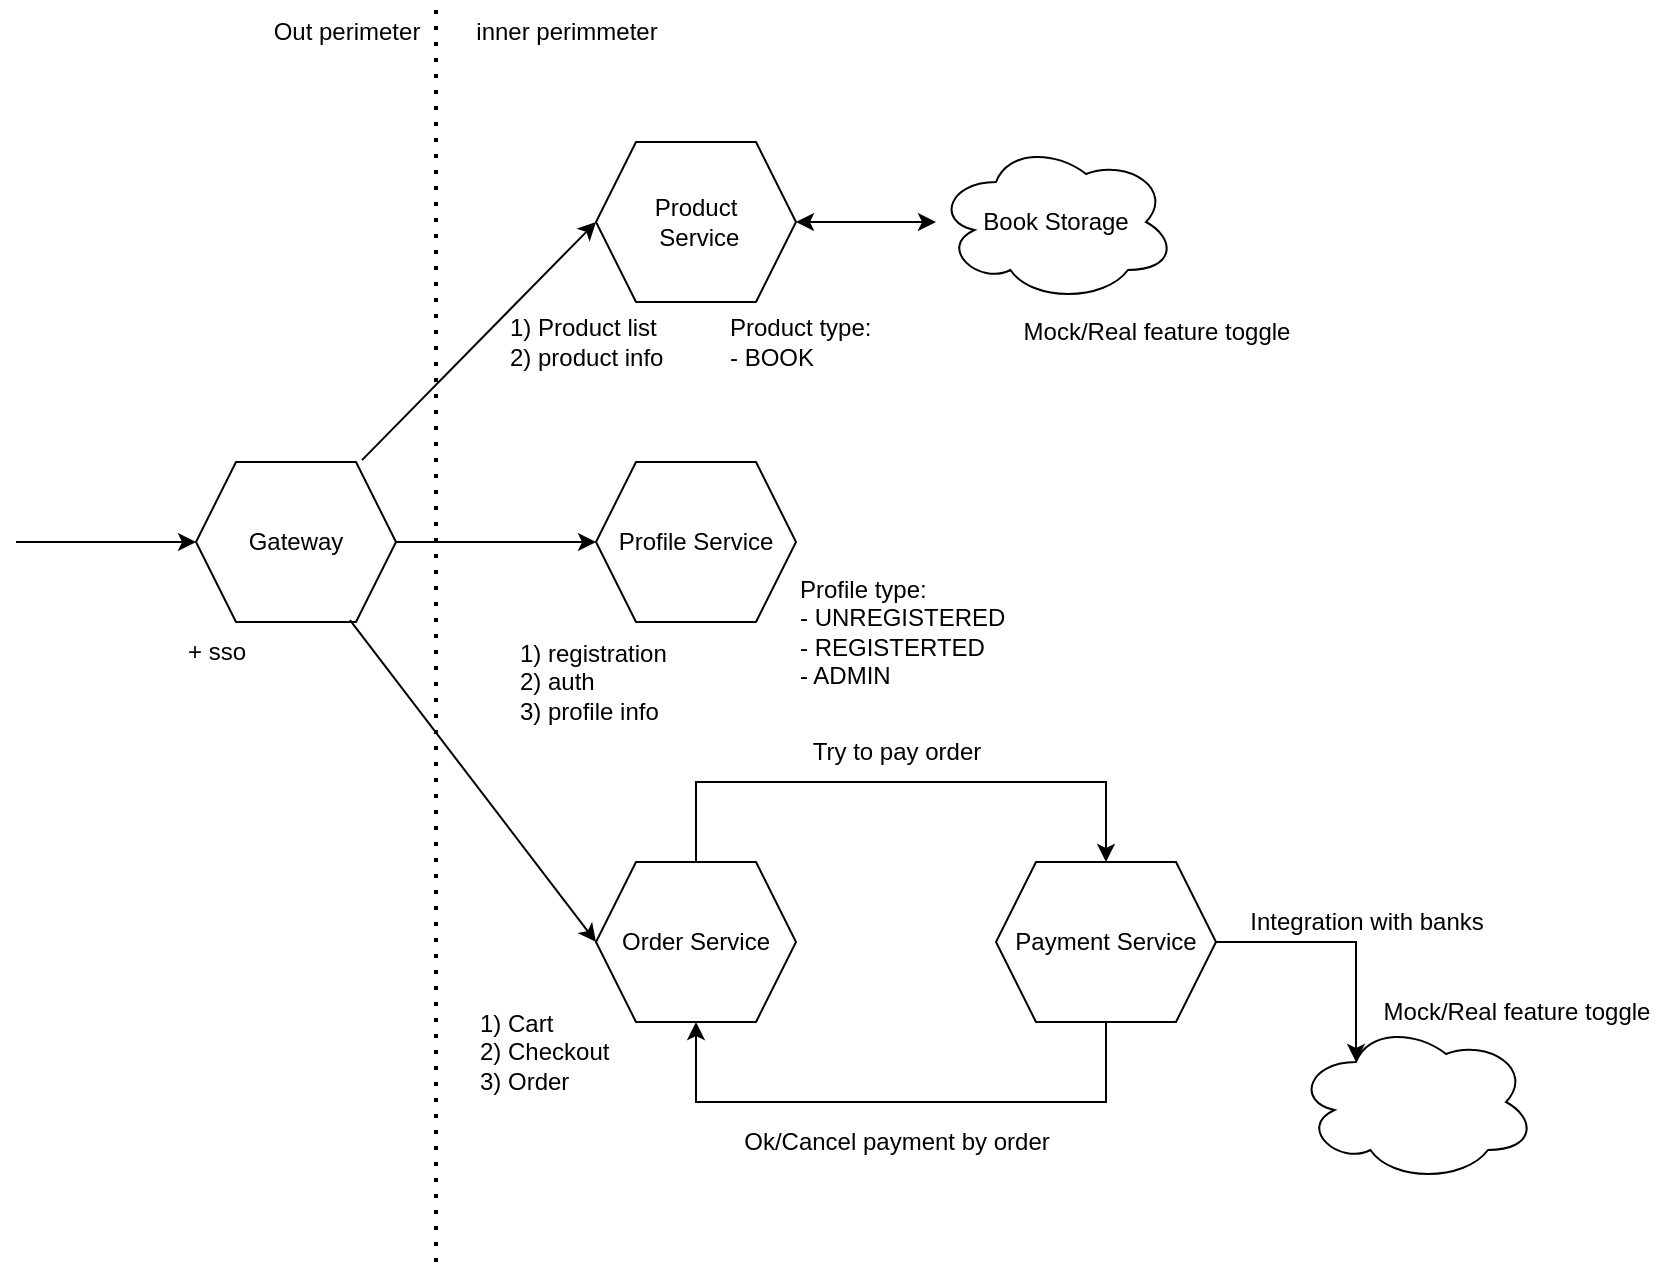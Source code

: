 <mxfile version="20.7.4"><diagram id="SEiiY-M_3I1f0GHJ1-QI" name="Page-1"><mxGraphModel dx="1434" dy="768" grid="1" gridSize="10" guides="1" tooltips="1" connect="1" arrows="1" fold="1" page="1" pageScale="1" pageWidth="850" pageHeight="1100" math="0" shadow="0"><root><mxCell id="0"/><mxCell id="1" parent="0"/><mxCell id="n04F6Qu5rOEGy-tIqBG3-5" value="Gateway" style="shape=hexagon;perimeter=hexagonPerimeter2;whiteSpace=wrap;html=1;fixedSize=1;" vertex="1" parent="1"><mxGeometry x="120" y="240" width="100" height="80" as="geometry"/></mxCell><mxCell id="n04F6Qu5rOEGy-tIqBG3-6" value="Profile Service" style="shape=hexagon;perimeter=hexagonPerimeter2;whiteSpace=wrap;html=1;fixedSize=1;" vertex="1" parent="1"><mxGeometry x="320" y="240" width="100" height="80" as="geometry"/></mxCell><mxCell id="n04F6Qu5rOEGy-tIqBG3-7" value="&lt;div&gt;Product&lt;/div&gt;&lt;div&gt;&amp;nbsp;Service&lt;/div&gt;" style="shape=hexagon;perimeter=hexagonPerimeter2;whiteSpace=wrap;html=1;fixedSize=1;" vertex="1" parent="1"><mxGeometry x="320" y="80" width="100" height="80" as="geometry"/></mxCell><mxCell id="n04F6Qu5rOEGy-tIqBG3-8" value="Payment Service" style="shape=hexagon;perimeter=hexagonPerimeter2;whiteSpace=wrap;html=1;fixedSize=1;" vertex="1" parent="1"><mxGeometry x="520" y="440" width="110" height="80" as="geometry"/></mxCell><mxCell id="n04F6Qu5rOEGy-tIqBG3-9" value="Order Service" style="shape=hexagon;perimeter=hexagonPerimeter2;whiteSpace=wrap;html=1;fixedSize=1;" vertex="1" parent="1"><mxGeometry x="320" y="440" width="100" height="80" as="geometry"/></mxCell><mxCell id="n04F6Qu5rOEGy-tIqBG3-10" value="" style="ellipse;shape=cloud;whiteSpace=wrap;html=1;" vertex="1" parent="1"><mxGeometry x="670" y="520" width="120" height="80" as="geometry"/></mxCell><mxCell id="n04F6Qu5rOEGy-tIqBG3-11" value="" style="endArrow=classic;html=1;rounded=0;exitX=1;exitY=0.5;exitDx=0;exitDy=0;entryX=0.25;entryY=0.25;entryDx=0;entryDy=0;entryPerimeter=0;" edge="1" parent="1" source="n04F6Qu5rOEGy-tIqBG3-8" target="n04F6Qu5rOEGy-tIqBG3-10"><mxGeometry width="50" height="50" relative="1" as="geometry"><mxPoint x="400" y="420" as="sourcePoint"/><mxPoint x="450" y="370" as="targetPoint"/><Array as="points"><mxPoint x="700" y="480"/></Array></mxGeometry></mxCell><mxCell id="n04F6Qu5rOEGy-tIqBG3-12" value="Integration with banks" style="text;html=1;align=center;verticalAlign=middle;resizable=0;points=[];autosize=1;strokeColor=none;fillColor=none;" vertex="1" parent="1"><mxGeometry x="630" y="455" width="150" height="30" as="geometry"/></mxCell><mxCell id="n04F6Qu5rOEGy-tIqBG3-13" value="" style="endArrow=classic;html=1;rounded=0;exitX=0.5;exitY=0;exitDx=0;exitDy=0;entryX=0.5;entryY=0;entryDx=0;entryDy=0;" edge="1" parent="1" source="n04F6Qu5rOEGy-tIqBG3-9" target="n04F6Qu5rOEGy-tIqBG3-8"><mxGeometry width="50" height="50" relative="1" as="geometry"><mxPoint x="400" y="420" as="sourcePoint"/><mxPoint x="450" y="370" as="targetPoint"/><Array as="points"><mxPoint x="370" y="400"/><mxPoint x="470" y="400"/><mxPoint x="575" y="400"/></Array></mxGeometry></mxCell><mxCell id="n04F6Qu5rOEGy-tIqBG3-14" value="Try to pay order" style="text;html=1;align=center;verticalAlign=middle;resizable=0;points=[];autosize=1;strokeColor=none;fillColor=none;" vertex="1" parent="1"><mxGeometry x="410" y="370" width="120" height="30" as="geometry"/></mxCell><mxCell id="n04F6Qu5rOEGy-tIqBG3-15" value="" style="endArrow=classic;html=1;rounded=0;exitX=0.5;exitY=1;exitDx=0;exitDy=0;entryX=0.5;entryY=1;entryDx=0;entryDy=0;" edge="1" parent="1" source="n04F6Qu5rOEGy-tIqBG3-8" target="n04F6Qu5rOEGy-tIqBG3-9"><mxGeometry width="50" height="50" relative="1" as="geometry"><mxPoint x="400" y="420" as="sourcePoint"/><mxPoint x="450" y="370" as="targetPoint"/><Array as="points"><mxPoint x="575" y="560"/><mxPoint x="370" y="560"/></Array></mxGeometry></mxCell><mxCell id="n04F6Qu5rOEGy-tIqBG3-17" value="Ok/Cancel payment by order" style="text;html=1;align=center;verticalAlign=middle;resizable=0;points=[];autosize=1;strokeColor=none;fillColor=none;" vertex="1" parent="1"><mxGeometry x="375" y="565" width="190" height="30" as="geometry"/></mxCell><mxCell id="n04F6Qu5rOEGy-tIqBG3-18" value="&lt;div align=&quot;left&quot;&gt;1) Cart&lt;/div&gt;&lt;div align=&quot;left&quot;&gt;2) Checkout&lt;/div&gt;&lt;div align=&quot;left&quot;&gt;3) Order&lt;br&gt;&lt;/div&gt;" style="text;html=1;align=left;verticalAlign=middle;resizable=0;points=[];autosize=1;strokeColor=none;fillColor=none;" vertex="1" parent="1"><mxGeometry x="260" y="505" width="90" height="60" as="geometry"/></mxCell><mxCell id="n04F6Qu5rOEGy-tIqBG3-20" value="&lt;div align=&quot;left&quot;&gt;1) registration&lt;/div&gt;&lt;div align=&quot;left&quot;&gt;2) auth&lt;/div&gt;&lt;div align=&quot;left&quot;&gt;3) profile info&lt;br&gt;&lt;/div&gt;" style="text;html=1;align=left;verticalAlign=middle;resizable=0;points=[];autosize=1;strokeColor=none;fillColor=none;" vertex="1" parent="1"><mxGeometry x="280" y="320" width="100" height="60" as="geometry"/></mxCell><mxCell id="n04F6Qu5rOEGy-tIqBG3-21" value="&lt;div align=&quot;left&quot;&gt;1) Product list&lt;/div&gt;&lt;div align=&quot;left&quot;&gt;2) product info&lt;/div&gt;" style="text;html=1;align=left;verticalAlign=middle;resizable=0;points=[];autosize=1;strokeColor=none;fillColor=none;" vertex="1" parent="1"><mxGeometry x="275" y="160" width="110" height="40" as="geometry"/></mxCell><mxCell id="n04F6Qu5rOEGy-tIqBG3-22" value="&lt;div align=&quot;left&quot;&gt;Product type: &lt;br&gt;&lt;/div&gt;&lt;div align=&quot;left&quot;&gt;- BOOK&lt;/div&gt;" style="text;html=1;align=left;verticalAlign=middle;resizable=0;points=[];autosize=1;strokeColor=none;fillColor=none;" vertex="1" parent="1"><mxGeometry x="385" y="160" width="100" height="40" as="geometry"/></mxCell><mxCell id="n04F6Qu5rOEGy-tIqBG3-23" value="" style="endArrow=classic;html=1;rounded=0;exitX=0.77;exitY=0.988;exitDx=0;exitDy=0;exitPerimeter=0;entryX=0;entryY=0.5;entryDx=0;entryDy=0;" edge="1" parent="1" source="n04F6Qu5rOEGy-tIqBG3-5" target="n04F6Qu5rOEGy-tIqBG3-9"><mxGeometry width="50" height="50" relative="1" as="geometry"><mxPoint x="400" y="420" as="sourcePoint"/><mxPoint x="450" y="370" as="targetPoint"/></mxGeometry></mxCell><mxCell id="n04F6Qu5rOEGy-tIqBG3-24" value="" style="endArrow=classic;html=1;rounded=0;exitX=1;exitY=0.5;exitDx=0;exitDy=0;entryX=0;entryY=0.5;entryDx=0;entryDy=0;" edge="1" parent="1" source="n04F6Qu5rOEGy-tIqBG3-5" target="n04F6Qu5rOEGy-tIqBG3-6"><mxGeometry width="50" height="50" relative="1" as="geometry"><mxPoint x="400" y="420" as="sourcePoint"/><mxPoint x="450" y="370" as="targetPoint"/></mxGeometry></mxCell><mxCell id="n04F6Qu5rOEGy-tIqBG3-25" value="" style="endArrow=classic;html=1;rounded=0;exitX=0.83;exitY=-0.012;exitDx=0;exitDy=0;exitPerimeter=0;entryX=0;entryY=0.5;entryDx=0;entryDy=0;" edge="1" parent="1" source="n04F6Qu5rOEGy-tIqBG3-5" target="n04F6Qu5rOEGy-tIqBG3-7"><mxGeometry width="50" height="50" relative="1" as="geometry"><mxPoint x="400" y="420" as="sourcePoint"/><mxPoint x="450" y="370" as="targetPoint"/></mxGeometry></mxCell><mxCell id="n04F6Qu5rOEGy-tIqBG3-26" value="" style="endArrow=classic;html=1;rounded=0;entryX=0;entryY=0.5;entryDx=0;entryDy=0;" edge="1" parent="1" target="n04F6Qu5rOEGy-tIqBG3-5"><mxGeometry width="50" height="50" relative="1" as="geometry"><mxPoint x="30" y="280" as="sourcePoint"/><mxPoint x="450" y="370" as="targetPoint"/></mxGeometry></mxCell><mxCell id="n04F6Qu5rOEGy-tIqBG3-27" value="+ sso" style="text;html=1;align=center;verticalAlign=middle;resizable=0;points=[];autosize=1;strokeColor=none;fillColor=none;" vertex="1" parent="1"><mxGeometry x="105" y="320" width="50" height="30" as="geometry"/></mxCell><mxCell id="n04F6Qu5rOEGy-tIqBG3-28" value="" style="endArrow=none;dashed=1;html=1;dashPattern=1 3;strokeWidth=2;rounded=0;" edge="1" parent="1"><mxGeometry width="50" height="50" relative="1" as="geometry"><mxPoint x="240" y="640" as="sourcePoint"/><mxPoint x="240" y="10" as="targetPoint"/></mxGeometry></mxCell><mxCell id="n04F6Qu5rOEGy-tIqBG3-29" value="Out perimeter" style="text;html=1;align=center;verticalAlign=middle;resizable=0;points=[];autosize=1;strokeColor=none;fillColor=none;" vertex="1" parent="1"><mxGeometry x="145" y="10" width="100" height="30" as="geometry"/></mxCell><mxCell id="n04F6Qu5rOEGy-tIqBG3-30" value="inner perimmeter" style="text;html=1;align=center;verticalAlign=middle;resizable=0;points=[];autosize=1;strokeColor=none;fillColor=none;" vertex="1" parent="1"><mxGeometry x="240" y="10" width="130" height="30" as="geometry"/></mxCell><mxCell id="n04F6Qu5rOEGy-tIqBG3-31" value="&lt;div&gt;Book Storage&lt;/div&gt;" style="ellipse;shape=cloud;whiteSpace=wrap;html=1;" vertex="1" parent="1"><mxGeometry x="490" y="80" width="120" height="80" as="geometry"/></mxCell><mxCell id="n04F6Qu5rOEGy-tIqBG3-32" value="" style="endArrow=classic;startArrow=classic;html=1;rounded=0;exitX=1;exitY=0.5;exitDx=0;exitDy=0;" edge="1" parent="1" source="n04F6Qu5rOEGy-tIqBG3-7" target="n04F6Qu5rOEGy-tIqBG3-31"><mxGeometry width="50" height="50" relative="1" as="geometry"><mxPoint x="400" y="420" as="sourcePoint"/><mxPoint x="450" y="370" as="targetPoint"/></mxGeometry></mxCell><mxCell id="n04F6Qu5rOEGy-tIqBG3-33" value="&lt;div align=&quot;left&quot;&gt;Profile type:&lt;/div&gt;&lt;div align=&quot;left&quot;&gt;- UNREGISTERED&lt;/div&gt;&lt;div align=&quot;left&quot;&gt;- REGISTERTED&lt;/div&gt;&lt;div align=&quot;left&quot;&gt;- ADMIN&lt;br&gt;&lt;/div&gt;" style="text;html=1;align=left;verticalAlign=middle;resizable=0;points=[];autosize=1;strokeColor=none;fillColor=none;" vertex="1" parent="1"><mxGeometry x="420" y="290" width="120" height="70" as="geometry"/></mxCell><mxCell id="n04F6Qu5rOEGy-tIqBG3-34" value="Mock/Real feature toggle" style="text;html=1;align=center;verticalAlign=middle;resizable=0;points=[];autosize=1;strokeColor=none;fillColor=none;" vertex="1" parent="1"><mxGeometry x="520" y="160" width="160" height="30" as="geometry"/></mxCell><mxCell id="n04F6Qu5rOEGy-tIqBG3-35" value="Mock/Real feature toggle" style="text;html=1;align=center;verticalAlign=middle;resizable=0;points=[];autosize=1;strokeColor=none;fillColor=none;" vertex="1" parent="1"><mxGeometry x="700" y="500" width="160" height="30" as="geometry"/></mxCell></root></mxGraphModel></diagram></mxfile>